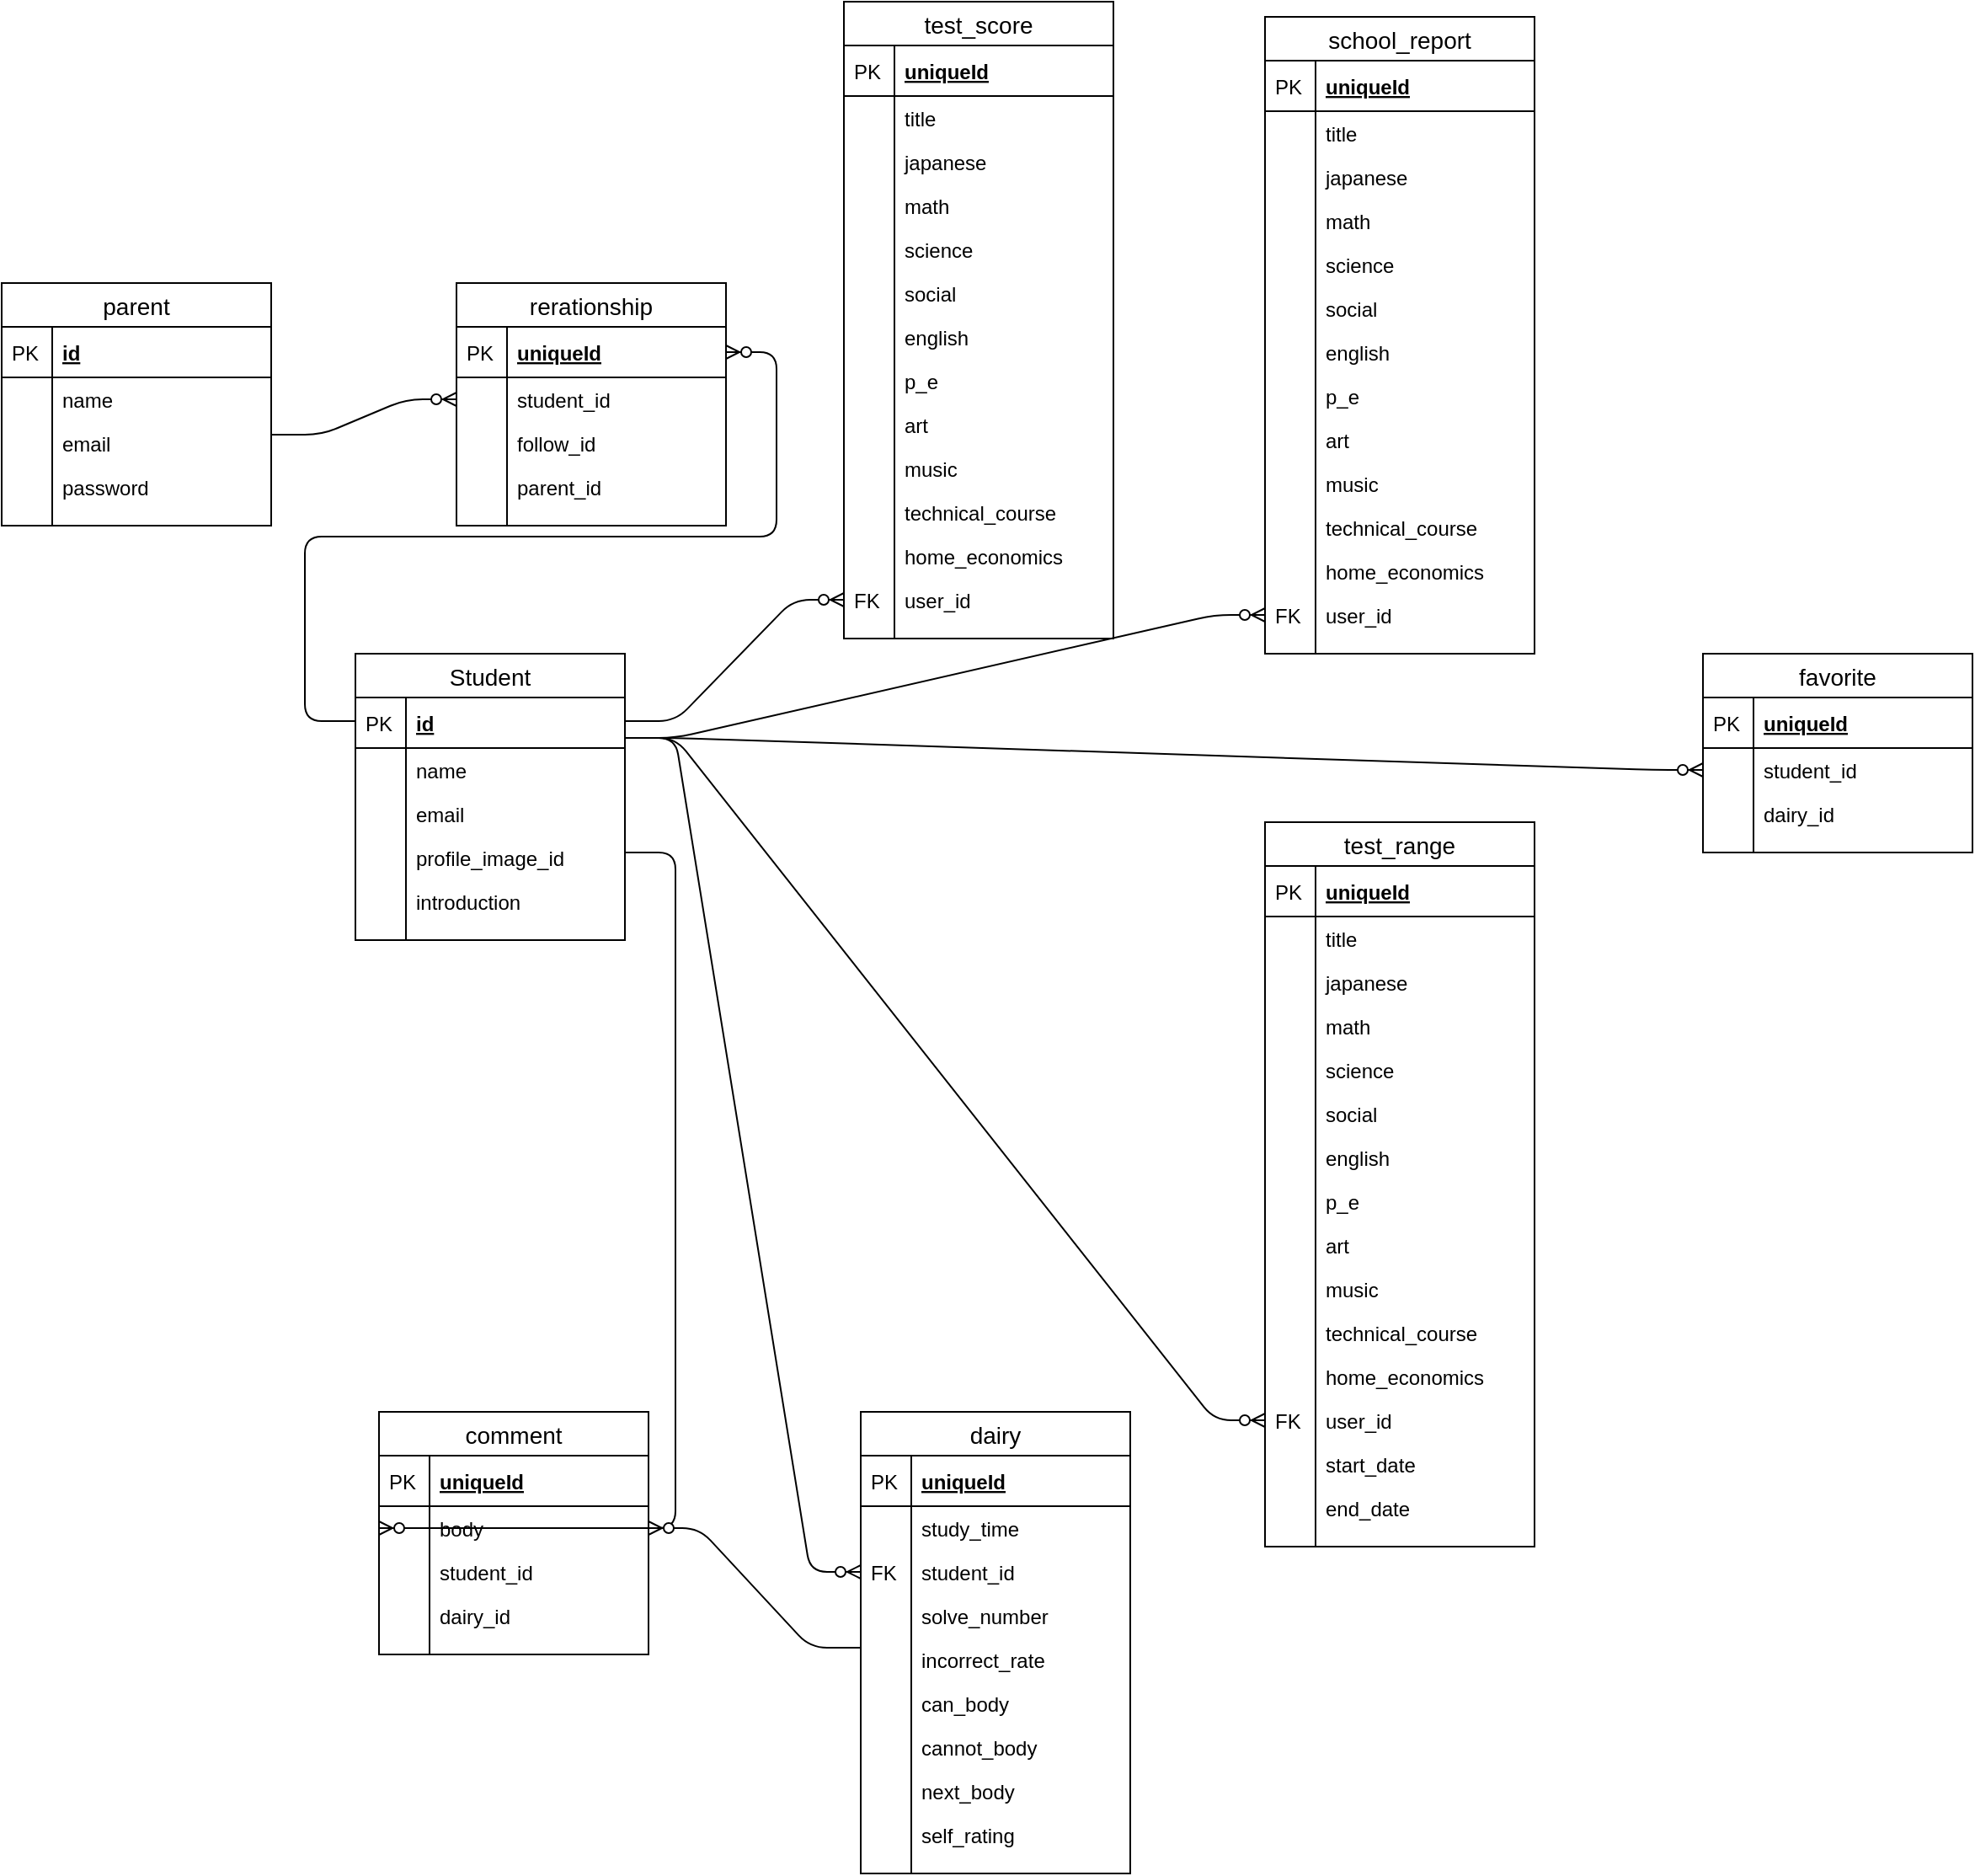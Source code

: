 <mxfile version="13.0.3" type="device"><diagram id="6hGFLwfOUW9BJ-s0fimq" name="Page-1"><mxGraphModel dx="1510" dy="1360" grid="1" gridSize="10" guides="1" tooltips="1" connect="1" arrows="1" fold="1" page="1" pageScale="1" pageWidth="827" pageHeight="1169" math="0" shadow="0"><root><mxCell id="0"/><mxCell id="1" parent="0"/><mxCell id="R1KL6bIySPCAe9kp4poY-214" value="" style="edgeStyle=entityRelationEdgeStyle;fontSize=12;html=1;endArrow=ERzeroToMany;endFill=1;entryX=0;entryY=0.5;entryDx=0;entryDy=0;" edge="1" parent="1" target="R1KL6bIySPCAe9kp4poY-65"><mxGeometry width="100" height="100" relative="1" as="geometry"><mxPoint x="400" y="440" as="sourcePoint"/><mxPoint x="500" y="340" as="targetPoint"/></mxGeometry></mxCell><mxCell id="R1KL6bIySPCAe9kp4poY-5" value="Student" style="swimlane;fontStyle=0;childLayout=stackLayout;horizontal=1;startSize=26;horizontalStack=0;resizeParent=1;resizeParentMax=0;resizeLast=0;collapsible=1;marginBottom=0;align=center;fontSize=14;" vertex="1" parent="1"><mxGeometry x="240" y="400" width="160" height="170" as="geometry"/></mxCell><mxCell id="R1KL6bIySPCAe9kp4poY-6" value="id" style="shape=partialRectangle;top=0;left=0;right=0;bottom=1;align=left;verticalAlign=middle;fillColor=none;spacingLeft=34;spacingRight=4;overflow=hidden;rotatable=0;points=[[0,0.5],[1,0.5]];portConstraint=eastwest;dropTarget=0;fontStyle=5;fontSize=12;" vertex="1" parent="R1KL6bIySPCAe9kp4poY-5"><mxGeometry y="26" width="160" height="30" as="geometry"/></mxCell><mxCell id="R1KL6bIySPCAe9kp4poY-7" value="PK" style="shape=partialRectangle;top=0;left=0;bottom=0;fillColor=none;align=left;verticalAlign=middle;spacingLeft=4;spacingRight=4;overflow=hidden;rotatable=0;points=[];portConstraint=eastwest;part=1;fontSize=12;" vertex="1" connectable="0" parent="R1KL6bIySPCAe9kp4poY-6"><mxGeometry width="30" height="30" as="geometry"/></mxCell><mxCell id="R1KL6bIySPCAe9kp4poY-8" value="name" style="shape=partialRectangle;top=0;left=0;right=0;bottom=0;align=left;verticalAlign=top;fillColor=none;spacingLeft=34;spacingRight=4;overflow=hidden;rotatable=0;points=[[0,0.5],[1,0.5]];portConstraint=eastwest;dropTarget=0;fontSize=12;" vertex="1" parent="R1KL6bIySPCAe9kp4poY-5"><mxGeometry y="56" width="160" height="26" as="geometry"/></mxCell><mxCell id="R1KL6bIySPCAe9kp4poY-9" value="" style="shape=partialRectangle;top=0;left=0;bottom=0;fillColor=none;align=left;verticalAlign=top;spacingLeft=4;spacingRight=4;overflow=hidden;rotatable=0;points=[];portConstraint=eastwest;part=1;fontSize=12;" vertex="1" connectable="0" parent="R1KL6bIySPCAe9kp4poY-8"><mxGeometry width="30" height="26" as="geometry"/></mxCell><mxCell id="R1KL6bIySPCAe9kp4poY-10" value="email" style="shape=partialRectangle;top=0;left=0;right=0;bottom=0;align=left;verticalAlign=top;fillColor=none;spacingLeft=34;spacingRight=4;overflow=hidden;rotatable=0;points=[[0,0.5],[1,0.5]];portConstraint=eastwest;dropTarget=0;fontSize=12;" vertex="1" parent="R1KL6bIySPCAe9kp4poY-5"><mxGeometry y="82" width="160" height="26" as="geometry"/></mxCell><mxCell id="R1KL6bIySPCAe9kp4poY-11" value="" style="shape=partialRectangle;top=0;left=0;bottom=0;fillColor=none;align=left;verticalAlign=top;spacingLeft=4;spacingRight=4;overflow=hidden;rotatable=0;points=[];portConstraint=eastwest;part=1;fontSize=12;" vertex="1" connectable="0" parent="R1KL6bIySPCAe9kp4poY-10"><mxGeometry width="30" height="26" as="geometry"/></mxCell><mxCell id="R1KL6bIySPCAe9kp4poY-139" value="profile_image_id" style="shape=partialRectangle;top=0;left=0;right=0;bottom=0;align=left;verticalAlign=top;fillColor=none;spacingLeft=34;spacingRight=4;overflow=hidden;rotatable=0;points=[[0,0.5],[1,0.5]];portConstraint=eastwest;dropTarget=0;fontSize=12;" vertex="1" parent="R1KL6bIySPCAe9kp4poY-5"><mxGeometry y="108" width="160" height="26" as="geometry"/></mxCell><mxCell id="R1KL6bIySPCAe9kp4poY-140" value="" style="shape=partialRectangle;top=0;left=0;bottom=0;fillColor=none;align=left;verticalAlign=top;spacingLeft=4;spacingRight=4;overflow=hidden;rotatable=0;points=[];portConstraint=eastwest;part=1;fontSize=12;" vertex="1" connectable="0" parent="R1KL6bIySPCAe9kp4poY-139"><mxGeometry width="30" height="26" as="geometry"/></mxCell><mxCell id="R1KL6bIySPCAe9kp4poY-141" value="introduction" style="shape=partialRectangle;top=0;left=0;right=0;bottom=0;align=left;verticalAlign=top;fillColor=none;spacingLeft=34;spacingRight=4;overflow=hidden;rotatable=0;points=[[0,0.5],[1,0.5]];portConstraint=eastwest;dropTarget=0;fontSize=12;" vertex="1" parent="R1KL6bIySPCAe9kp4poY-5"><mxGeometry y="134" width="160" height="26" as="geometry"/></mxCell><mxCell id="R1KL6bIySPCAe9kp4poY-142" value="" style="shape=partialRectangle;top=0;left=0;bottom=0;fillColor=none;align=left;verticalAlign=top;spacingLeft=4;spacingRight=4;overflow=hidden;rotatable=0;points=[];portConstraint=eastwest;part=1;fontSize=12;" vertex="1" connectable="0" parent="R1KL6bIySPCAe9kp4poY-141"><mxGeometry width="30" height="26" as="geometry"/></mxCell><mxCell id="R1KL6bIySPCAe9kp4poY-14" value="" style="shape=partialRectangle;top=0;left=0;right=0;bottom=0;align=left;verticalAlign=top;fillColor=none;spacingLeft=34;spacingRight=4;overflow=hidden;rotatable=0;points=[[0,0.5],[1,0.5]];portConstraint=eastwest;dropTarget=0;fontSize=12;" vertex="1" parent="R1KL6bIySPCAe9kp4poY-5"><mxGeometry y="160" width="160" height="10" as="geometry"/></mxCell><mxCell id="R1KL6bIySPCAe9kp4poY-15" value="" style="shape=partialRectangle;top=0;left=0;bottom=0;fillColor=none;align=left;verticalAlign=top;spacingLeft=4;spacingRight=4;overflow=hidden;rotatable=0;points=[];portConstraint=eastwest;part=1;fontSize=12;" vertex="1" connectable="0" parent="R1KL6bIySPCAe9kp4poY-14"><mxGeometry width="30" height="10" as="geometry"/></mxCell><mxCell id="R1KL6bIySPCAe9kp4poY-115" value="comment" style="swimlane;fontStyle=0;childLayout=stackLayout;horizontal=1;startSize=26;horizontalStack=0;resizeParent=1;resizeParentMax=0;resizeLast=0;collapsible=1;marginBottom=0;align=center;fontSize=14;" vertex="1" parent="1"><mxGeometry x="254" y="850" width="160" height="144" as="geometry"/></mxCell><mxCell id="R1KL6bIySPCAe9kp4poY-116" value="uniqueId" style="shape=partialRectangle;top=0;left=0;right=0;bottom=1;align=left;verticalAlign=middle;fillColor=none;spacingLeft=34;spacingRight=4;overflow=hidden;rotatable=0;points=[[0,0.5],[1,0.5]];portConstraint=eastwest;dropTarget=0;fontStyle=5;fontSize=12;" vertex="1" parent="R1KL6bIySPCAe9kp4poY-115"><mxGeometry y="26" width="160" height="30" as="geometry"/></mxCell><mxCell id="R1KL6bIySPCAe9kp4poY-117" value="PK" style="shape=partialRectangle;top=0;left=0;bottom=0;fillColor=none;align=left;verticalAlign=middle;spacingLeft=4;spacingRight=4;overflow=hidden;rotatable=0;points=[];portConstraint=eastwest;part=1;fontSize=12;" vertex="1" connectable="0" parent="R1KL6bIySPCAe9kp4poY-116"><mxGeometry width="30" height="30" as="geometry"/></mxCell><mxCell id="R1KL6bIySPCAe9kp4poY-118" value="body" style="shape=partialRectangle;top=0;left=0;right=0;bottom=0;align=left;verticalAlign=top;fillColor=none;spacingLeft=34;spacingRight=4;overflow=hidden;rotatable=0;points=[[0,0.5],[1,0.5]];portConstraint=eastwest;dropTarget=0;fontSize=12;" vertex="1" parent="R1KL6bIySPCAe9kp4poY-115"><mxGeometry y="56" width="160" height="26" as="geometry"/></mxCell><mxCell id="R1KL6bIySPCAe9kp4poY-119" value="" style="shape=partialRectangle;top=0;left=0;bottom=0;fillColor=none;align=left;verticalAlign=top;spacingLeft=4;spacingRight=4;overflow=hidden;rotatable=0;points=[];portConstraint=eastwest;part=1;fontSize=12;" vertex="1" connectable="0" parent="R1KL6bIySPCAe9kp4poY-118"><mxGeometry width="30" height="26" as="geometry"/></mxCell><mxCell id="R1KL6bIySPCAe9kp4poY-120" value="student_id" style="shape=partialRectangle;top=0;left=0;right=0;bottom=0;align=left;verticalAlign=top;fillColor=none;spacingLeft=34;spacingRight=4;overflow=hidden;rotatable=0;points=[[0,0.5],[1,0.5]];portConstraint=eastwest;dropTarget=0;fontSize=12;" vertex="1" parent="R1KL6bIySPCAe9kp4poY-115"><mxGeometry y="82" width="160" height="26" as="geometry"/></mxCell><mxCell id="R1KL6bIySPCAe9kp4poY-121" value="" style="shape=partialRectangle;top=0;left=0;bottom=0;fillColor=none;align=left;verticalAlign=top;spacingLeft=4;spacingRight=4;overflow=hidden;rotatable=0;points=[];portConstraint=eastwest;part=1;fontSize=12;" vertex="1" connectable="0" parent="R1KL6bIySPCAe9kp4poY-120"><mxGeometry width="30" height="26" as="geometry"/></mxCell><mxCell id="R1KL6bIySPCAe9kp4poY-122" value="dairy_id" style="shape=partialRectangle;top=0;left=0;right=0;bottom=0;align=left;verticalAlign=top;fillColor=none;spacingLeft=34;spacingRight=4;overflow=hidden;rotatable=0;points=[[0,0.5],[1,0.5]];portConstraint=eastwest;dropTarget=0;fontSize=12;" vertex="1" parent="R1KL6bIySPCAe9kp4poY-115"><mxGeometry y="108" width="160" height="26" as="geometry"/></mxCell><mxCell id="R1KL6bIySPCAe9kp4poY-123" value="" style="shape=partialRectangle;top=0;left=0;bottom=0;fillColor=none;align=left;verticalAlign=top;spacingLeft=4;spacingRight=4;overflow=hidden;rotatable=0;points=[];portConstraint=eastwest;part=1;fontSize=12;" vertex="1" connectable="0" parent="R1KL6bIySPCAe9kp4poY-122"><mxGeometry width="30" height="26" as="geometry"/></mxCell><mxCell id="R1KL6bIySPCAe9kp4poY-124" value="" style="shape=partialRectangle;top=0;left=0;right=0;bottom=0;align=left;verticalAlign=top;fillColor=none;spacingLeft=34;spacingRight=4;overflow=hidden;rotatable=0;points=[[0,0.5],[1,0.5]];portConstraint=eastwest;dropTarget=0;fontSize=12;" vertex="1" parent="R1KL6bIySPCAe9kp4poY-115"><mxGeometry y="134" width="160" height="10" as="geometry"/></mxCell><mxCell id="R1KL6bIySPCAe9kp4poY-125" value="" style="shape=partialRectangle;top=0;left=0;bottom=0;fillColor=none;align=left;verticalAlign=top;spacingLeft=4;spacingRight=4;overflow=hidden;rotatable=0;points=[];portConstraint=eastwest;part=1;fontSize=12;" vertex="1" connectable="0" parent="R1KL6bIySPCAe9kp4poY-124"><mxGeometry width="30" height="10" as="geometry"/></mxCell><mxCell id="R1KL6bIySPCAe9kp4poY-38" value="test_score" style="swimlane;fontStyle=0;childLayout=stackLayout;horizontal=1;startSize=26;horizontalStack=0;resizeParent=1;resizeParentMax=0;resizeLast=0;collapsible=1;marginBottom=0;align=center;fontSize=14;" vertex="1" parent="1"><mxGeometry x="530" y="13" width="160" height="378" as="geometry"/></mxCell><mxCell id="R1KL6bIySPCAe9kp4poY-39" value="uniqueId" style="shape=partialRectangle;top=0;left=0;right=0;bottom=1;align=left;verticalAlign=middle;fillColor=none;spacingLeft=34;spacingRight=4;overflow=hidden;rotatable=0;points=[[0,0.5],[1,0.5]];portConstraint=eastwest;dropTarget=0;fontStyle=5;fontSize=12;" vertex="1" parent="R1KL6bIySPCAe9kp4poY-38"><mxGeometry y="26" width="160" height="30" as="geometry"/></mxCell><mxCell id="R1KL6bIySPCAe9kp4poY-40" value="PK" style="shape=partialRectangle;top=0;left=0;bottom=0;fillColor=none;align=left;verticalAlign=middle;spacingLeft=4;spacingRight=4;overflow=hidden;rotatable=0;points=[];portConstraint=eastwest;part=1;fontSize=12;" vertex="1" connectable="0" parent="R1KL6bIySPCAe9kp4poY-39"><mxGeometry width="30" height="30" as="geometry"/></mxCell><mxCell id="R1KL6bIySPCAe9kp4poY-41" value="title" style="shape=partialRectangle;top=0;left=0;right=0;bottom=0;align=left;verticalAlign=top;fillColor=none;spacingLeft=34;spacingRight=4;overflow=hidden;rotatable=0;points=[[0,0.5],[1,0.5]];portConstraint=eastwest;dropTarget=0;fontSize=12;" vertex="1" parent="R1KL6bIySPCAe9kp4poY-38"><mxGeometry y="56" width="160" height="26" as="geometry"/></mxCell><mxCell id="R1KL6bIySPCAe9kp4poY-42" value="" style="shape=partialRectangle;top=0;left=0;bottom=0;fillColor=none;align=left;verticalAlign=top;spacingLeft=4;spacingRight=4;overflow=hidden;rotatable=0;points=[];portConstraint=eastwest;part=1;fontSize=12;" vertex="1" connectable="0" parent="R1KL6bIySPCAe9kp4poY-41"><mxGeometry width="30" height="26" as="geometry"/></mxCell><mxCell id="R1KL6bIySPCAe9kp4poY-43" value="japanese" style="shape=partialRectangle;top=0;left=0;right=0;bottom=0;align=left;verticalAlign=top;fillColor=none;spacingLeft=34;spacingRight=4;overflow=hidden;rotatable=0;points=[[0,0.5],[1,0.5]];portConstraint=eastwest;dropTarget=0;fontSize=12;" vertex="1" parent="R1KL6bIySPCAe9kp4poY-38"><mxGeometry y="82" width="160" height="26" as="geometry"/></mxCell><mxCell id="R1KL6bIySPCAe9kp4poY-44" value="" style="shape=partialRectangle;top=0;left=0;bottom=0;fillColor=none;align=left;verticalAlign=top;spacingLeft=4;spacingRight=4;overflow=hidden;rotatable=0;points=[];portConstraint=eastwest;part=1;fontSize=12;" vertex="1" connectable="0" parent="R1KL6bIySPCAe9kp4poY-43"><mxGeometry width="30" height="26" as="geometry"/></mxCell><mxCell id="R1KL6bIySPCAe9kp4poY-45" value="math" style="shape=partialRectangle;top=0;left=0;right=0;bottom=0;align=left;verticalAlign=top;fillColor=none;spacingLeft=34;spacingRight=4;overflow=hidden;rotatable=0;points=[[0,0.5],[1,0.5]];portConstraint=eastwest;dropTarget=0;fontSize=12;" vertex="1" parent="R1KL6bIySPCAe9kp4poY-38"><mxGeometry y="108" width="160" height="26" as="geometry"/></mxCell><mxCell id="R1KL6bIySPCAe9kp4poY-46" value="" style="shape=partialRectangle;top=0;left=0;bottom=0;fillColor=none;align=left;verticalAlign=top;spacingLeft=4;spacingRight=4;overflow=hidden;rotatable=0;points=[];portConstraint=eastwest;part=1;fontSize=12;" vertex="1" connectable="0" parent="R1KL6bIySPCAe9kp4poY-45"><mxGeometry width="30" height="26" as="geometry"/></mxCell><mxCell id="R1KL6bIySPCAe9kp4poY-49" value="science" style="shape=partialRectangle;top=0;left=0;right=0;bottom=0;align=left;verticalAlign=top;fillColor=none;spacingLeft=34;spacingRight=4;overflow=hidden;rotatable=0;points=[[0,0.5],[1,0.5]];portConstraint=eastwest;dropTarget=0;fontSize=12;" vertex="1" parent="R1KL6bIySPCAe9kp4poY-38"><mxGeometry y="134" width="160" height="26" as="geometry"/></mxCell><mxCell id="R1KL6bIySPCAe9kp4poY-50" value="" style="shape=partialRectangle;top=0;left=0;bottom=0;fillColor=none;align=left;verticalAlign=top;spacingLeft=4;spacingRight=4;overflow=hidden;rotatable=0;points=[];portConstraint=eastwest;part=1;fontSize=12;" vertex="1" connectable="0" parent="R1KL6bIySPCAe9kp4poY-49"><mxGeometry width="30" height="26" as="geometry"/></mxCell><mxCell id="R1KL6bIySPCAe9kp4poY-51" value="social" style="shape=partialRectangle;top=0;left=0;right=0;bottom=0;align=left;verticalAlign=top;fillColor=none;spacingLeft=34;spacingRight=4;overflow=hidden;rotatable=0;points=[[0,0.5],[1,0.5]];portConstraint=eastwest;dropTarget=0;fontSize=12;" vertex="1" parent="R1KL6bIySPCAe9kp4poY-38"><mxGeometry y="160" width="160" height="26" as="geometry"/></mxCell><mxCell id="R1KL6bIySPCAe9kp4poY-52" value="" style="shape=partialRectangle;top=0;left=0;bottom=0;fillColor=none;align=left;verticalAlign=top;spacingLeft=4;spacingRight=4;overflow=hidden;rotatable=0;points=[];portConstraint=eastwest;part=1;fontSize=12;" vertex="1" connectable="0" parent="R1KL6bIySPCAe9kp4poY-51"><mxGeometry width="30" height="26" as="geometry"/></mxCell><mxCell id="R1KL6bIySPCAe9kp4poY-53" value="english" style="shape=partialRectangle;top=0;left=0;right=0;bottom=0;align=left;verticalAlign=top;fillColor=none;spacingLeft=34;spacingRight=4;overflow=hidden;rotatable=0;points=[[0,0.5],[1,0.5]];portConstraint=eastwest;dropTarget=0;fontSize=12;" vertex="1" parent="R1KL6bIySPCAe9kp4poY-38"><mxGeometry y="186" width="160" height="26" as="geometry"/></mxCell><mxCell id="R1KL6bIySPCAe9kp4poY-54" value="" style="shape=partialRectangle;top=0;left=0;bottom=0;fillColor=none;align=left;verticalAlign=top;spacingLeft=4;spacingRight=4;overflow=hidden;rotatable=0;points=[];portConstraint=eastwest;part=1;fontSize=12;" vertex="1" connectable="0" parent="R1KL6bIySPCAe9kp4poY-53"><mxGeometry width="30" height="26" as="geometry"/></mxCell><mxCell id="R1KL6bIySPCAe9kp4poY-55" value="p_e" style="shape=partialRectangle;top=0;left=0;right=0;bottom=0;align=left;verticalAlign=top;fillColor=none;spacingLeft=34;spacingRight=4;overflow=hidden;rotatable=0;points=[[0,0.5],[1,0.5]];portConstraint=eastwest;dropTarget=0;fontSize=12;" vertex="1" parent="R1KL6bIySPCAe9kp4poY-38"><mxGeometry y="212" width="160" height="26" as="geometry"/></mxCell><mxCell id="R1KL6bIySPCAe9kp4poY-56" value="" style="shape=partialRectangle;top=0;left=0;bottom=0;fillColor=none;align=left;verticalAlign=top;spacingLeft=4;spacingRight=4;overflow=hidden;rotatable=0;points=[];portConstraint=eastwest;part=1;fontSize=12;" vertex="1" connectable="0" parent="R1KL6bIySPCAe9kp4poY-55"><mxGeometry width="30" height="26" as="geometry"/></mxCell><mxCell id="R1KL6bIySPCAe9kp4poY-57" value="art" style="shape=partialRectangle;top=0;left=0;right=0;bottom=0;align=left;verticalAlign=top;fillColor=none;spacingLeft=34;spacingRight=4;overflow=hidden;rotatable=0;points=[[0,0.5],[1,0.5]];portConstraint=eastwest;dropTarget=0;fontSize=12;" vertex="1" parent="R1KL6bIySPCAe9kp4poY-38"><mxGeometry y="238" width="160" height="26" as="geometry"/></mxCell><mxCell id="R1KL6bIySPCAe9kp4poY-58" value="" style="shape=partialRectangle;top=0;left=0;bottom=0;fillColor=none;align=left;verticalAlign=top;spacingLeft=4;spacingRight=4;overflow=hidden;rotatable=0;points=[];portConstraint=eastwest;part=1;fontSize=12;" vertex="1" connectable="0" parent="R1KL6bIySPCAe9kp4poY-57"><mxGeometry width="30" height="26" as="geometry"/></mxCell><mxCell id="R1KL6bIySPCAe9kp4poY-59" value="music" style="shape=partialRectangle;top=0;left=0;right=0;bottom=0;align=left;verticalAlign=top;fillColor=none;spacingLeft=34;spacingRight=4;overflow=hidden;rotatable=0;points=[[0,0.5],[1,0.5]];portConstraint=eastwest;dropTarget=0;fontSize=12;" vertex="1" parent="R1KL6bIySPCAe9kp4poY-38"><mxGeometry y="264" width="160" height="26" as="geometry"/></mxCell><mxCell id="R1KL6bIySPCAe9kp4poY-60" value="" style="shape=partialRectangle;top=0;left=0;bottom=0;fillColor=none;align=left;verticalAlign=top;spacingLeft=4;spacingRight=4;overflow=hidden;rotatable=0;points=[];portConstraint=eastwest;part=1;fontSize=12;" vertex="1" connectable="0" parent="R1KL6bIySPCAe9kp4poY-59"><mxGeometry width="30" height="26" as="geometry"/></mxCell><mxCell id="R1KL6bIySPCAe9kp4poY-61" value="technical_course" style="shape=partialRectangle;top=0;left=0;right=0;bottom=0;align=left;verticalAlign=top;fillColor=none;spacingLeft=34;spacingRight=4;overflow=hidden;rotatable=0;points=[[0,0.5],[1,0.5]];portConstraint=eastwest;dropTarget=0;fontSize=12;" vertex="1" parent="R1KL6bIySPCAe9kp4poY-38"><mxGeometry y="290" width="160" height="26" as="geometry"/></mxCell><mxCell id="R1KL6bIySPCAe9kp4poY-62" value="" style="shape=partialRectangle;top=0;left=0;bottom=0;fillColor=none;align=left;verticalAlign=top;spacingLeft=4;spacingRight=4;overflow=hidden;rotatable=0;points=[];portConstraint=eastwest;part=1;fontSize=12;" vertex="1" connectable="0" parent="R1KL6bIySPCAe9kp4poY-61"><mxGeometry width="30" height="26" as="geometry"/></mxCell><mxCell id="R1KL6bIySPCAe9kp4poY-63" value="home_economics" style="shape=partialRectangle;top=0;left=0;right=0;bottom=0;align=left;verticalAlign=top;fillColor=none;spacingLeft=34;spacingRight=4;overflow=hidden;rotatable=0;points=[[0,0.5],[1,0.5]];portConstraint=eastwest;dropTarget=0;fontSize=12;" vertex="1" parent="R1KL6bIySPCAe9kp4poY-38"><mxGeometry y="316" width="160" height="26" as="geometry"/></mxCell><mxCell id="R1KL6bIySPCAe9kp4poY-64" value="" style="shape=partialRectangle;top=0;left=0;bottom=0;fillColor=none;align=left;verticalAlign=top;spacingLeft=4;spacingRight=4;overflow=hidden;rotatable=0;points=[];portConstraint=eastwest;part=1;fontSize=12;" vertex="1" connectable="0" parent="R1KL6bIySPCAe9kp4poY-63"><mxGeometry width="30" height="26" as="geometry"/></mxCell><mxCell id="R1KL6bIySPCAe9kp4poY-65" value="user_id" style="shape=partialRectangle;top=0;left=0;right=0;bottom=0;align=left;verticalAlign=top;fillColor=none;spacingLeft=34;spacingRight=4;overflow=hidden;rotatable=0;points=[[0,0.5],[1,0.5]];portConstraint=eastwest;dropTarget=0;fontSize=12;" vertex="1" parent="R1KL6bIySPCAe9kp4poY-38"><mxGeometry y="342" width="160" height="26" as="geometry"/></mxCell><mxCell id="R1KL6bIySPCAe9kp4poY-66" value="FK" style="shape=partialRectangle;top=0;left=0;bottom=0;fillColor=none;align=left;verticalAlign=top;spacingLeft=4;spacingRight=4;overflow=hidden;rotatable=0;points=[];portConstraint=eastwest;part=1;fontSize=12;" vertex="1" connectable="0" parent="R1KL6bIySPCAe9kp4poY-65"><mxGeometry width="30" height="26" as="geometry"/></mxCell><mxCell id="R1KL6bIySPCAe9kp4poY-47" value="" style="shape=partialRectangle;top=0;left=0;right=0;bottom=0;align=left;verticalAlign=top;fillColor=none;spacingLeft=34;spacingRight=4;overflow=hidden;rotatable=0;points=[[0,0.5],[1,0.5]];portConstraint=eastwest;dropTarget=0;fontSize=12;" vertex="1" parent="R1KL6bIySPCAe9kp4poY-38"><mxGeometry y="368" width="160" height="10" as="geometry"/></mxCell><mxCell id="R1KL6bIySPCAe9kp4poY-48" value="" style="shape=partialRectangle;top=0;left=0;bottom=0;fillColor=none;align=left;verticalAlign=top;spacingLeft=4;spacingRight=4;overflow=hidden;rotatable=0;points=[];portConstraint=eastwest;part=1;fontSize=12;" vertex="1" connectable="0" parent="R1KL6bIySPCAe9kp4poY-47"><mxGeometry width="30" height="10" as="geometry"/></mxCell><mxCell id="R1KL6bIySPCAe9kp4poY-126" value="dairy" style="swimlane;fontStyle=0;childLayout=stackLayout;horizontal=1;startSize=26;horizontalStack=0;resizeParent=1;resizeParentMax=0;resizeLast=0;collapsible=1;marginBottom=0;align=center;fontSize=14;" vertex="1" parent="1"><mxGeometry x="540" y="850" width="160" height="274" as="geometry"/></mxCell><mxCell id="R1KL6bIySPCAe9kp4poY-127" value="uniqueId" style="shape=partialRectangle;top=0;left=0;right=0;bottom=1;align=left;verticalAlign=middle;fillColor=none;spacingLeft=34;spacingRight=4;overflow=hidden;rotatable=0;points=[[0,0.5],[1,0.5]];portConstraint=eastwest;dropTarget=0;fontStyle=5;fontSize=12;" vertex="1" parent="R1KL6bIySPCAe9kp4poY-126"><mxGeometry y="26" width="160" height="30" as="geometry"/></mxCell><mxCell id="R1KL6bIySPCAe9kp4poY-128" value="PK" style="shape=partialRectangle;top=0;left=0;bottom=0;fillColor=none;align=left;verticalAlign=middle;spacingLeft=4;spacingRight=4;overflow=hidden;rotatable=0;points=[];portConstraint=eastwest;part=1;fontSize=12;" vertex="1" connectable="0" parent="R1KL6bIySPCAe9kp4poY-127"><mxGeometry width="30" height="30" as="geometry"/></mxCell><mxCell id="R1KL6bIySPCAe9kp4poY-129" value="study_time" style="shape=partialRectangle;top=0;left=0;right=0;bottom=0;align=left;verticalAlign=top;fillColor=none;spacingLeft=34;spacingRight=4;overflow=hidden;rotatable=0;points=[[0,0.5],[1,0.5]];portConstraint=eastwest;dropTarget=0;fontSize=12;" vertex="1" parent="R1KL6bIySPCAe9kp4poY-126"><mxGeometry y="56" width="160" height="26" as="geometry"/></mxCell><mxCell id="R1KL6bIySPCAe9kp4poY-130" value="" style="shape=partialRectangle;top=0;left=0;bottom=0;fillColor=none;align=left;verticalAlign=top;spacingLeft=4;spacingRight=4;overflow=hidden;rotatable=0;points=[];portConstraint=eastwest;part=1;fontSize=12;" vertex="1" connectable="0" parent="R1KL6bIySPCAe9kp4poY-129"><mxGeometry width="30" height="26" as="geometry"/></mxCell><mxCell id="R1KL6bIySPCAe9kp4poY-131" value="student_id" style="shape=partialRectangle;top=0;left=0;right=0;bottom=0;align=left;verticalAlign=top;fillColor=none;spacingLeft=34;spacingRight=4;overflow=hidden;rotatable=0;points=[[0,0.5],[1,0.5]];portConstraint=eastwest;dropTarget=0;fontSize=12;" vertex="1" parent="R1KL6bIySPCAe9kp4poY-126"><mxGeometry y="82" width="160" height="26" as="geometry"/></mxCell><mxCell id="R1KL6bIySPCAe9kp4poY-132" value="FK" style="shape=partialRectangle;top=0;left=0;bottom=0;fillColor=none;align=left;verticalAlign=top;spacingLeft=4;spacingRight=4;overflow=hidden;rotatable=0;points=[];portConstraint=eastwest;part=1;fontSize=12;" vertex="1" connectable="0" parent="R1KL6bIySPCAe9kp4poY-131"><mxGeometry width="30" height="26" as="geometry"/></mxCell><mxCell id="R1KL6bIySPCAe9kp4poY-133" value="solve_number" style="shape=partialRectangle;top=0;left=0;right=0;bottom=0;align=left;verticalAlign=top;fillColor=none;spacingLeft=34;spacingRight=4;overflow=hidden;rotatable=0;points=[[0,0.5],[1,0.5]];portConstraint=eastwest;dropTarget=0;fontSize=12;" vertex="1" parent="R1KL6bIySPCAe9kp4poY-126"><mxGeometry y="108" width="160" height="26" as="geometry"/></mxCell><mxCell id="R1KL6bIySPCAe9kp4poY-134" value="" style="shape=partialRectangle;top=0;left=0;bottom=0;fillColor=none;align=left;verticalAlign=top;spacingLeft=4;spacingRight=4;overflow=hidden;rotatable=0;points=[];portConstraint=eastwest;part=1;fontSize=12;" vertex="1" connectable="0" parent="R1KL6bIySPCAe9kp4poY-133"><mxGeometry width="30" height="26" as="geometry"/></mxCell><mxCell id="R1KL6bIySPCAe9kp4poY-149" value="incorrect_rate" style="shape=partialRectangle;top=0;left=0;right=0;bottom=0;align=left;verticalAlign=top;fillColor=none;spacingLeft=34;spacingRight=4;overflow=hidden;rotatable=0;points=[[0,0.5],[1,0.5]];portConstraint=eastwest;dropTarget=0;fontSize=12;" vertex="1" parent="R1KL6bIySPCAe9kp4poY-126"><mxGeometry y="134" width="160" height="26" as="geometry"/></mxCell><mxCell id="R1KL6bIySPCAe9kp4poY-150" value="" style="shape=partialRectangle;top=0;left=0;bottom=0;fillColor=none;align=left;verticalAlign=top;spacingLeft=4;spacingRight=4;overflow=hidden;rotatable=0;points=[];portConstraint=eastwest;part=1;fontSize=12;" vertex="1" connectable="0" parent="R1KL6bIySPCAe9kp4poY-149"><mxGeometry width="30" height="26" as="geometry"/></mxCell><mxCell id="R1KL6bIySPCAe9kp4poY-151" value="can_body" style="shape=partialRectangle;top=0;left=0;right=0;bottom=0;align=left;verticalAlign=top;fillColor=none;spacingLeft=34;spacingRight=4;overflow=hidden;rotatable=0;points=[[0,0.5],[1,0.5]];portConstraint=eastwest;dropTarget=0;fontSize=12;" vertex="1" parent="R1KL6bIySPCAe9kp4poY-126"><mxGeometry y="160" width="160" height="26" as="geometry"/></mxCell><mxCell id="R1KL6bIySPCAe9kp4poY-152" value="" style="shape=partialRectangle;top=0;left=0;bottom=0;fillColor=none;align=left;verticalAlign=top;spacingLeft=4;spacingRight=4;overflow=hidden;rotatable=0;points=[];portConstraint=eastwest;part=1;fontSize=12;" vertex="1" connectable="0" parent="R1KL6bIySPCAe9kp4poY-151"><mxGeometry width="30" height="26" as="geometry"/></mxCell><mxCell id="R1KL6bIySPCAe9kp4poY-153" value="cannot_body" style="shape=partialRectangle;top=0;left=0;right=0;bottom=0;align=left;verticalAlign=top;fillColor=none;spacingLeft=34;spacingRight=4;overflow=hidden;rotatable=0;points=[[0,0.5],[1,0.5]];portConstraint=eastwest;dropTarget=0;fontSize=12;" vertex="1" parent="R1KL6bIySPCAe9kp4poY-126"><mxGeometry y="186" width="160" height="26" as="geometry"/></mxCell><mxCell id="R1KL6bIySPCAe9kp4poY-154" value="" style="shape=partialRectangle;top=0;left=0;bottom=0;fillColor=none;align=left;verticalAlign=top;spacingLeft=4;spacingRight=4;overflow=hidden;rotatable=0;points=[];portConstraint=eastwest;part=1;fontSize=12;" vertex="1" connectable="0" parent="R1KL6bIySPCAe9kp4poY-153"><mxGeometry width="30" height="26" as="geometry"/></mxCell><mxCell id="R1KL6bIySPCAe9kp4poY-155" value="next_body" style="shape=partialRectangle;top=0;left=0;right=0;bottom=0;align=left;verticalAlign=top;fillColor=none;spacingLeft=34;spacingRight=4;overflow=hidden;rotatable=0;points=[[0,0.5],[1,0.5]];portConstraint=eastwest;dropTarget=0;fontSize=12;" vertex="1" parent="R1KL6bIySPCAe9kp4poY-126"><mxGeometry y="212" width="160" height="26" as="geometry"/></mxCell><mxCell id="R1KL6bIySPCAe9kp4poY-156" value="" style="shape=partialRectangle;top=0;left=0;bottom=0;fillColor=none;align=left;verticalAlign=top;spacingLeft=4;spacingRight=4;overflow=hidden;rotatable=0;points=[];portConstraint=eastwest;part=1;fontSize=12;" vertex="1" connectable="0" parent="R1KL6bIySPCAe9kp4poY-155"><mxGeometry width="30" height="26" as="geometry"/></mxCell><mxCell id="R1KL6bIySPCAe9kp4poY-157" value="self_rating" style="shape=partialRectangle;top=0;left=0;right=0;bottom=0;align=left;verticalAlign=top;fillColor=none;spacingLeft=34;spacingRight=4;overflow=hidden;rotatable=0;points=[[0,0.5],[1,0.5]];portConstraint=eastwest;dropTarget=0;fontSize=12;" vertex="1" parent="R1KL6bIySPCAe9kp4poY-126"><mxGeometry y="238" width="160" height="26" as="geometry"/></mxCell><mxCell id="R1KL6bIySPCAe9kp4poY-158" value="" style="shape=partialRectangle;top=0;left=0;bottom=0;fillColor=none;align=left;verticalAlign=top;spacingLeft=4;spacingRight=4;overflow=hidden;rotatable=0;points=[];portConstraint=eastwest;part=1;fontSize=12;" vertex="1" connectable="0" parent="R1KL6bIySPCAe9kp4poY-157"><mxGeometry width="30" height="26" as="geometry"/></mxCell><mxCell id="R1KL6bIySPCAe9kp4poY-135" value="" style="shape=partialRectangle;top=0;left=0;right=0;bottom=0;align=left;verticalAlign=top;fillColor=none;spacingLeft=34;spacingRight=4;overflow=hidden;rotatable=0;points=[[0,0.5],[1,0.5]];portConstraint=eastwest;dropTarget=0;fontSize=12;" vertex="1" parent="R1KL6bIySPCAe9kp4poY-126"><mxGeometry y="264" width="160" height="10" as="geometry"/></mxCell><mxCell id="R1KL6bIySPCAe9kp4poY-136" value="" style="shape=partialRectangle;top=0;left=0;bottom=0;fillColor=none;align=left;verticalAlign=top;spacingLeft=4;spacingRight=4;overflow=hidden;rotatable=0;points=[];portConstraint=eastwest;part=1;fontSize=12;" vertex="1" connectable="0" parent="R1KL6bIySPCAe9kp4poY-135"><mxGeometry width="30" height="10" as="geometry"/></mxCell><mxCell id="R1KL6bIySPCAe9kp4poY-215" value="" style="edgeStyle=entityRelationEdgeStyle;fontSize=12;html=1;endArrow=ERzeroToMany;endFill=1;entryX=0;entryY=0.5;entryDx=0;entryDy=0;" edge="1" parent="1" target="R1KL6bIySPCAe9kp4poY-131"><mxGeometry width="100" height="100" relative="1" as="geometry"><mxPoint x="400" y="450" as="sourcePoint"/><mxPoint x="500" y="350" as="targetPoint"/></mxGeometry></mxCell><mxCell id="R1KL6bIySPCAe9kp4poY-71" value="school_report" style="swimlane;fontStyle=0;childLayout=stackLayout;horizontal=1;startSize=26;horizontalStack=0;resizeParent=1;resizeParentMax=0;resizeLast=0;collapsible=1;marginBottom=0;align=center;fontSize=14;" vertex="1" parent="1"><mxGeometry x="780" y="22" width="160" height="378" as="geometry"/></mxCell><mxCell id="R1KL6bIySPCAe9kp4poY-72" value="uniqueId" style="shape=partialRectangle;top=0;left=0;right=0;bottom=1;align=left;verticalAlign=middle;fillColor=none;spacingLeft=34;spacingRight=4;overflow=hidden;rotatable=0;points=[[0,0.5],[1,0.5]];portConstraint=eastwest;dropTarget=0;fontStyle=5;fontSize=12;" vertex="1" parent="R1KL6bIySPCAe9kp4poY-71"><mxGeometry y="26" width="160" height="30" as="geometry"/></mxCell><mxCell id="R1KL6bIySPCAe9kp4poY-73" value="PK" style="shape=partialRectangle;top=0;left=0;bottom=0;fillColor=none;align=left;verticalAlign=middle;spacingLeft=4;spacingRight=4;overflow=hidden;rotatable=0;points=[];portConstraint=eastwest;part=1;fontSize=12;" vertex="1" connectable="0" parent="R1KL6bIySPCAe9kp4poY-72"><mxGeometry width="30" height="30" as="geometry"/></mxCell><mxCell id="R1KL6bIySPCAe9kp4poY-74" value="title" style="shape=partialRectangle;top=0;left=0;right=0;bottom=0;align=left;verticalAlign=top;fillColor=none;spacingLeft=34;spacingRight=4;overflow=hidden;rotatable=0;points=[[0,0.5],[1,0.5]];portConstraint=eastwest;dropTarget=0;fontSize=12;" vertex="1" parent="R1KL6bIySPCAe9kp4poY-71"><mxGeometry y="56" width="160" height="26" as="geometry"/></mxCell><mxCell id="R1KL6bIySPCAe9kp4poY-75" value="" style="shape=partialRectangle;top=0;left=0;bottom=0;fillColor=none;align=left;verticalAlign=top;spacingLeft=4;spacingRight=4;overflow=hidden;rotatable=0;points=[];portConstraint=eastwest;part=1;fontSize=12;" vertex="1" connectable="0" parent="R1KL6bIySPCAe9kp4poY-74"><mxGeometry width="30" height="26" as="geometry"/></mxCell><mxCell id="R1KL6bIySPCAe9kp4poY-76" value="japanese" style="shape=partialRectangle;top=0;left=0;right=0;bottom=0;align=left;verticalAlign=top;fillColor=none;spacingLeft=34;spacingRight=4;overflow=hidden;rotatable=0;points=[[0,0.5],[1,0.5]];portConstraint=eastwest;dropTarget=0;fontSize=12;" vertex="1" parent="R1KL6bIySPCAe9kp4poY-71"><mxGeometry y="82" width="160" height="26" as="geometry"/></mxCell><mxCell id="R1KL6bIySPCAe9kp4poY-77" value="" style="shape=partialRectangle;top=0;left=0;bottom=0;fillColor=none;align=left;verticalAlign=top;spacingLeft=4;spacingRight=4;overflow=hidden;rotatable=0;points=[];portConstraint=eastwest;part=1;fontSize=12;" vertex="1" connectable="0" parent="R1KL6bIySPCAe9kp4poY-76"><mxGeometry width="30" height="26" as="geometry"/></mxCell><mxCell id="R1KL6bIySPCAe9kp4poY-78" value="math" style="shape=partialRectangle;top=0;left=0;right=0;bottom=0;align=left;verticalAlign=top;fillColor=none;spacingLeft=34;spacingRight=4;overflow=hidden;rotatable=0;points=[[0,0.5],[1,0.5]];portConstraint=eastwest;dropTarget=0;fontSize=12;" vertex="1" parent="R1KL6bIySPCAe9kp4poY-71"><mxGeometry y="108" width="160" height="26" as="geometry"/></mxCell><mxCell id="R1KL6bIySPCAe9kp4poY-79" value="" style="shape=partialRectangle;top=0;left=0;bottom=0;fillColor=none;align=left;verticalAlign=top;spacingLeft=4;spacingRight=4;overflow=hidden;rotatable=0;points=[];portConstraint=eastwest;part=1;fontSize=12;" vertex="1" connectable="0" parent="R1KL6bIySPCAe9kp4poY-78"><mxGeometry width="30" height="26" as="geometry"/></mxCell><mxCell id="R1KL6bIySPCAe9kp4poY-80" value="science" style="shape=partialRectangle;top=0;left=0;right=0;bottom=0;align=left;verticalAlign=top;fillColor=none;spacingLeft=34;spacingRight=4;overflow=hidden;rotatable=0;points=[[0,0.5],[1,0.5]];portConstraint=eastwest;dropTarget=0;fontSize=12;" vertex="1" parent="R1KL6bIySPCAe9kp4poY-71"><mxGeometry y="134" width="160" height="26" as="geometry"/></mxCell><mxCell id="R1KL6bIySPCAe9kp4poY-81" value="" style="shape=partialRectangle;top=0;left=0;bottom=0;fillColor=none;align=left;verticalAlign=top;spacingLeft=4;spacingRight=4;overflow=hidden;rotatable=0;points=[];portConstraint=eastwest;part=1;fontSize=12;" vertex="1" connectable="0" parent="R1KL6bIySPCAe9kp4poY-80"><mxGeometry width="30" height="26" as="geometry"/></mxCell><mxCell id="R1KL6bIySPCAe9kp4poY-82" value="social" style="shape=partialRectangle;top=0;left=0;right=0;bottom=0;align=left;verticalAlign=top;fillColor=none;spacingLeft=34;spacingRight=4;overflow=hidden;rotatable=0;points=[[0,0.5],[1,0.5]];portConstraint=eastwest;dropTarget=0;fontSize=12;" vertex="1" parent="R1KL6bIySPCAe9kp4poY-71"><mxGeometry y="160" width="160" height="26" as="geometry"/></mxCell><mxCell id="R1KL6bIySPCAe9kp4poY-83" value="" style="shape=partialRectangle;top=0;left=0;bottom=0;fillColor=none;align=left;verticalAlign=top;spacingLeft=4;spacingRight=4;overflow=hidden;rotatable=0;points=[];portConstraint=eastwest;part=1;fontSize=12;" vertex="1" connectable="0" parent="R1KL6bIySPCAe9kp4poY-82"><mxGeometry width="30" height="26" as="geometry"/></mxCell><mxCell id="R1KL6bIySPCAe9kp4poY-84" value="english" style="shape=partialRectangle;top=0;left=0;right=0;bottom=0;align=left;verticalAlign=top;fillColor=none;spacingLeft=34;spacingRight=4;overflow=hidden;rotatable=0;points=[[0,0.5],[1,0.5]];portConstraint=eastwest;dropTarget=0;fontSize=12;" vertex="1" parent="R1KL6bIySPCAe9kp4poY-71"><mxGeometry y="186" width="160" height="26" as="geometry"/></mxCell><mxCell id="R1KL6bIySPCAe9kp4poY-85" value="" style="shape=partialRectangle;top=0;left=0;bottom=0;fillColor=none;align=left;verticalAlign=top;spacingLeft=4;spacingRight=4;overflow=hidden;rotatable=0;points=[];portConstraint=eastwest;part=1;fontSize=12;" vertex="1" connectable="0" parent="R1KL6bIySPCAe9kp4poY-84"><mxGeometry width="30" height="26" as="geometry"/></mxCell><mxCell id="R1KL6bIySPCAe9kp4poY-86" value="p_e" style="shape=partialRectangle;top=0;left=0;right=0;bottom=0;align=left;verticalAlign=top;fillColor=none;spacingLeft=34;spacingRight=4;overflow=hidden;rotatable=0;points=[[0,0.5],[1,0.5]];portConstraint=eastwest;dropTarget=0;fontSize=12;" vertex="1" parent="R1KL6bIySPCAe9kp4poY-71"><mxGeometry y="212" width="160" height="26" as="geometry"/></mxCell><mxCell id="R1KL6bIySPCAe9kp4poY-87" value="" style="shape=partialRectangle;top=0;left=0;bottom=0;fillColor=none;align=left;verticalAlign=top;spacingLeft=4;spacingRight=4;overflow=hidden;rotatable=0;points=[];portConstraint=eastwest;part=1;fontSize=12;" vertex="1" connectable="0" parent="R1KL6bIySPCAe9kp4poY-86"><mxGeometry width="30" height="26" as="geometry"/></mxCell><mxCell id="R1KL6bIySPCAe9kp4poY-88" value="art" style="shape=partialRectangle;top=0;left=0;right=0;bottom=0;align=left;verticalAlign=top;fillColor=none;spacingLeft=34;spacingRight=4;overflow=hidden;rotatable=0;points=[[0,0.5],[1,0.5]];portConstraint=eastwest;dropTarget=0;fontSize=12;" vertex="1" parent="R1KL6bIySPCAe9kp4poY-71"><mxGeometry y="238" width="160" height="26" as="geometry"/></mxCell><mxCell id="R1KL6bIySPCAe9kp4poY-89" value="" style="shape=partialRectangle;top=0;left=0;bottom=0;fillColor=none;align=left;verticalAlign=top;spacingLeft=4;spacingRight=4;overflow=hidden;rotatable=0;points=[];portConstraint=eastwest;part=1;fontSize=12;" vertex="1" connectable="0" parent="R1KL6bIySPCAe9kp4poY-88"><mxGeometry width="30" height="26" as="geometry"/></mxCell><mxCell id="R1KL6bIySPCAe9kp4poY-90" value="music" style="shape=partialRectangle;top=0;left=0;right=0;bottom=0;align=left;verticalAlign=top;fillColor=none;spacingLeft=34;spacingRight=4;overflow=hidden;rotatable=0;points=[[0,0.5],[1,0.5]];portConstraint=eastwest;dropTarget=0;fontSize=12;" vertex="1" parent="R1KL6bIySPCAe9kp4poY-71"><mxGeometry y="264" width="160" height="26" as="geometry"/></mxCell><mxCell id="R1KL6bIySPCAe9kp4poY-91" value="" style="shape=partialRectangle;top=0;left=0;bottom=0;fillColor=none;align=left;verticalAlign=top;spacingLeft=4;spacingRight=4;overflow=hidden;rotatable=0;points=[];portConstraint=eastwest;part=1;fontSize=12;" vertex="1" connectable="0" parent="R1KL6bIySPCAe9kp4poY-90"><mxGeometry width="30" height="26" as="geometry"/></mxCell><mxCell id="R1KL6bIySPCAe9kp4poY-92" value="technical_course" style="shape=partialRectangle;top=0;left=0;right=0;bottom=0;align=left;verticalAlign=top;fillColor=none;spacingLeft=34;spacingRight=4;overflow=hidden;rotatable=0;points=[[0,0.5],[1,0.5]];portConstraint=eastwest;dropTarget=0;fontSize=12;" vertex="1" parent="R1KL6bIySPCAe9kp4poY-71"><mxGeometry y="290" width="160" height="26" as="geometry"/></mxCell><mxCell id="R1KL6bIySPCAe9kp4poY-93" value="" style="shape=partialRectangle;top=0;left=0;bottom=0;fillColor=none;align=left;verticalAlign=top;spacingLeft=4;spacingRight=4;overflow=hidden;rotatable=0;points=[];portConstraint=eastwest;part=1;fontSize=12;" vertex="1" connectable="0" parent="R1KL6bIySPCAe9kp4poY-92"><mxGeometry width="30" height="26" as="geometry"/></mxCell><mxCell id="R1KL6bIySPCAe9kp4poY-94" value="home_economics" style="shape=partialRectangle;top=0;left=0;right=0;bottom=0;align=left;verticalAlign=top;fillColor=none;spacingLeft=34;spacingRight=4;overflow=hidden;rotatable=0;points=[[0,0.5],[1,0.5]];portConstraint=eastwest;dropTarget=0;fontSize=12;" vertex="1" parent="R1KL6bIySPCAe9kp4poY-71"><mxGeometry y="316" width="160" height="26" as="geometry"/></mxCell><mxCell id="R1KL6bIySPCAe9kp4poY-95" value="" style="shape=partialRectangle;top=0;left=0;bottom=0;fillColor=none;align=left;verticalAlign=top;spacingLeft=4;spacingRight=4;overflow=hidden;rotatable=0;points=[];portConstraint=eastwest;part=1;fontSize=12;" vertex="1" connectable="0" parent="R1KL6bIySPCAe9kp4poY-94"><mxGeometry width="30" height="26" as="geometry"/></mxCell><mxCell id="R1KL6bIySPCAe9kp4poY-96" value="user_id" style="shape=partialRectangle;top=0;left=0;right=0;bottom=0;align=left;verticalAlign=top;fillColor=none;spacingLeft=34;spacingRight=4;overflow=hidden;rotatable=0;points=[[0,0.5],[1,0.5]];portConstraint=eastwest;dropTarget=0;fontSize=12;" vertex="1" parent="R1KL6bIySPCAe9kp4poY-71"><mxGeometry y="342" width="160" height="26" as="geometry"/></mxCell><mxCell id="R1KL6bIySPCAe9kp4poY-97" value="FK" style="shape=partialRectangle;top=0;left=0;bottom=0;fillColor=none;align=left;verticalAlign=top;spacingLeft=4;spacingRight=4;overflow=hidden;rotatable=0;points=[];portConstraint=eastwest;part=1;fontSize=12;" vertex="1" connectable="0" parent="R1KL6bIySPCAe9kp4poY-96"><mxGeometry width="30" height="26" as="geometry"/></mxCell><mxCell id="R1KL6bIySPCAe9kp4poY-102" value="" style="shape=partialRectangle;top=0;left=0;right=0;bottom=0;align=left;verticalAlign=top;fillColor=none;spacingLeft=34;spacingRight=4;overflow=hidden;rotatable=0;points=[[0,0.5],[1,0.5]];portConstraint=eastwest;dropTarget=0;fontSize=12;" vertex="1" parent="R1KL6bIySPCAe9kp4poY-71"><mxGeometry y="368" width="160" height="10" as="geometry"/></mxCell><mxCell id="R1KL6bIySPCAe9kp4poY-103" value="" style="shape=partialRectangle;top=0;left=0;bottom=0;fillColor=none;align=left;verticalAlign=top;spacingLeft=4;spacingRight=4;overflow=hidden;rotatable=0;points=[];portConstraint=eastwest;part=1;fontSize=12;" vertex="1" connectable="0" parent="R1KL6bIySPCAe9kp4poY-102"><mxGeometry width="30" height="10" as="geometry"/></mxCell><mxCell id="R1KL6bIySPCAe9kp4poY-216" value="" style="edgeStyle=entityRelationEdgeStyle;fontSize=12;html=1;endArrow=ERzeroToMany;endFill=1;entryX=0;entryY=0.5;entryDx=0;entryDy=0;" edge="1" parent="1" target="R1KL6bIySPCAe9kp4poY-96"><mxGeometry width="100" height="100" relative="1" as="geometry"><mxPoint x="400" y="450" as="sourcePoint"/><mxPoint x="760" y="480" as="targetPoint"/></mxGeometry></mxCell><mxCell id="R1KL6bIySPCAe9kp4poY-181" value="test_range" style="swimlane;fontStyle=0;childLayout=stackLayout;horizontal=1;startSize=26;horizontalStack=0;resizeParent=1;resizeParentMax=0;resizeLast=0;collapsible=1;marginBottom=0;align=center;fontSize=14;" vertex="1" parent="1"><mxGeometry x="780" y="500" width="160" height="430" as="geometry"/></mxCell><mxCell id="R1KL6bIySPCAe9kp4poY-182" value="uniqueId" style="shape=partialRectangle;top=0;left=0;right=0;bottom=1;align=left;verticalAlign=middle;fillColor=none;spacingLeft=34;spacingRight=4;overflow=hidden;rotatable=0;points=[[0,0.5],[1,0.5]];portConstraint=eastwest;dropTarget=0;fontStyle=5;fontSize=12;" vertex="1" parent="R1KL6bIySPCAe9kp4poY-181"><mxGeometry y="26" width="160" height="30" as="geometry"/></mxCell><mxCell id="R1KL6bIySPCAe9kp4poY-183" value="PK" style="shape=partialRectangle;top=0;left=0;bottom=0;fillColor=none;align=left;verticalAlign=middle;spacingLeft=4;spacingRight=4;overflow=hidden;rotatable=0;points=[];portConstraint=eastwest;part=1;fontSize=12;" vertex="1" connectable="0" parent="R1KL6bIySPCAe9kp4poY-182"><mxGeometry width="30" height="30" as="geometry"/></mxCell><mxCell id="R1KL6bIySPCAe9kp4poY-184" value="title" style="shape=partialRectangle;top=0;left=0;right=0;bottom=0;align=left;verticalAlign=top;fillColor=none;spacingLeft=34;spacingRight=4;overflow=hidden;rotatable=0;points=[[0,0.5],[1,0.5]];portConstraint=eastwest;dropTarget=0;fontSize=12;" vertex="1" parent="R1KL6bIySPCAe9kp4poY-181"><mxGeometry y="56" width="160" height="26" as="geometry"/></mxCell><mxCell id="R1KL6bIySPCAe9kp4poY-185" value="" style="shape=partialRectangle;top=0;left=0;bottom=0;fillColor=none;align=left;verticalAlign=top;spacingLeft=4;spacingRight=4;overflow=hidden;rotatable=0;points=[];portConstraint=eastwest;part=1;fontSize=12;" vertex="1" connectable="0" parent="R1KL6bIySPCAe9kp4poY-184"><mxGeometry width="30" height="26" as="geometry"/></mxCell><mxCell id="R1KL6bIySPCAe9kp4poY-186" value="japanese" style="shape=partialRectangle;top=0;left=0;right=0;bottom=0;align=left;verticalAlign=top;fillColor=none;spacingLeft=34;spacingRight=4;overflow=hidden;rotatable=0;points=[[0,0.5],[1,0.5]];portConstraint=eastwest;dropTarget=0;fontSize=12;" vertex="1" parent="R1KL6bIySPCAe9kp4poY-181"><mxGeometry y="82" width="160" height="26" as="geometry"/></mxCell><mxCell id="R1KL6bIySPCAe9kp4poY-187" value="" style="shape=partialRectangle;top=0;left=0;bottom=0;fillColor=none;align=left;verticalAlign=top;spacingLeft=4;spacingRight=4;overflow=hidden;rotatable=0;points=[];portConstraint=eastwest;part=1;fontSize=12;" vertex="1" connectable="0" parent="R1KL6bIySPCAe9kp4poY-186"><mxGeometry width="30" height="26" as="geometry"/></mxCell><mxCell id="R1KL6bIySPCAe9kp4poY-188" value="math" style="shape=partialRectangle;top=0;left=0;right=0;bottom=0;align=left;verticalAlign=top;fillColor=none;spacingLeft=34;spacingRight=4;overflow=hidden;rotatable=0;points=[[0,0.5],[1,0.5]];portConstraint=eastwest;dropTarget=0;fontSize=12;" vertex="1" parent="R1KL6bIySPCAe9kp4poY-181"><mxGeometry y="108" width="160" height="26" as="geometry"/></mxCell><mxCell id="R1KL6bIySPCAe9kp4poY-189" value="" style="shape=partialRectangle;top=0;left=0;bottom=0;fillColor=none;align=left;verticalAlign=top;spacingLeft=4;spacingRight=4;overflow=hidden;rotatable=0;points=[];portConstraint=eastwest;part=1;fontSize=12;" vertex="1" connectable="0" parent="R1KL6bIySPCAe9kp4poY-188"><mxGeometry width="30" height="26" as="geometry"/></mxCell><mxCell id="R1KL6bIySPCAe9kp4poY-190" value="science" style="shape=partialRectangle;top=0;left=0;right=0;bottom=0;align=left;verticalAlign=top;fillColor=none;spacingLeft=34;spacingRight=4;overflow=hidden;rotatable=0;points=[[0,0.5],[1,0.5]];portConstraint=eastwest;dropTarget=0;fontSize=12;" vertex="1" parent="R1KL6bIySPCAe9kp4poY-181"><mxGeometry y="134" width="160" height="26" as="geometry"/></mxCell><mxCell id="R1KL6bIySPCAe9kp4poY-191" value="" style="shape=partialRectangle;top=0;left=0;bottom=0;fillColor=none;align=left;verticalAlign=top;spacingLeft=4;spacingRight=4;overflow=hidden;rotatable=0;points=[];portConstraint=eastwest;part=1;fontSize=12;" vertex="1" connectable="0" parent="R1KL6bIySPCAe9kp4poY-190"><mxGeometry width="30" height="26" as="geometry"/></mxCell><mxCell id="R1KL6bIySPCAe9kp4poY-192" value="social" style="shape=partialRectangle;top=0;left=0;right=0;bottom=0;align=left;verticalAlign=top;fillColor=none;spacingLeft=34;spacingRight=4;overflow=hidden;rotatable=0;points=[[0,0.5],[1,0.5]];portConstraint=eastwest;dropTarget=0;fontSize=12;" vertex="1" parent="R1KL6bIySPCAe9kp4poY-181"><mxGeometry y="160" width="160" height="26" as="geometry"/></mxCell><mxCell id="R1KL6bIySPCAe9kp4poY-193" value="" style="shape=partialRectangle;top=0;left=0;bottom=0;fillColor=none;align=left;verticalAlign=top;spacingLeft=4;spacingRight=4;overflow=hidden;rotatable=0;points=[];portConstraint=eastwest;part=1;fontSize=12;" vertex="1" connectable="0" parent="R1KL6bIySPCAe9kp4poY-192"><mxGeometry width="30" height="26" as="geometry"/></mxCell><mxCell id="R1KL6bIySPCAe9kp4poY-194" value="english" style="shape=partialRectangle;top=0;left=0;right=0;bottom=0;align=left;verticalAlign=top;fillColor=none;spacingLeft=34;spacingRight=4;overflow=hidden;rotatable=0;points=[[0,0.5],[1,0.5]];portConstraint=eastwest;dropTarget=0;fontSize=12;" vertex="1" parent="R1KL6bIySPCAe9kp4poY-181"><mxGeometry y="186" width="160" height="26" as="geometry"/></mxCell><mxCell id="R1KL6bIySPCAe9kp4poY-195" value="" style="shape=partialRectangle;top=0;left=0;bottom=0;fillColor=none;align=left;verticalAlign=top;spacingLeft=4;spacingRight=4;overflow=hidden;rotatable=0;points=[];portConstraint=eastwest;part=1;fontSize=12;" vertex="1" connectable="0" parent="R1KL6bIySPCAe9kp4poY-194"><mxGeometry width="30" height="26" as="geometry"/></mxCell><mxCell id="R1KL6bIySPCAe9kp4poY-196" value="p_e" style="shape=partialRectangle;top=0;left=0;right=0;bottom=0;align=left;verticalAlign=top;fillColor=none;spacingLeft=34;spacingRight=4;overflow=hidden;rotatable=0;points=[[0,0.5],[1,0.5]];portConstraint=eastwest;dropTarget=0;fontSize=12;" vertex="1" parent="R1KL6bIySPCAe9kp4poY-181"><mxGeometry y="212" width="160" height="26" as="geometry"/></mxCell><mxCell id="R1KL6bIySPCAe9kp4poY-197" value="" style="shape=partialRectangle;top=0;left=0;bottom=0;fillColor=none;align=left;verticalAlign=top;spacingLeft=4;spacingRight=4;overflow=hidden;rotatable=0;points=[];portConstraint=eastwest;part=1;fontSize=12;" vertex="1" connectable="0" parent="R1KL6bIySPCAe9kp4poY-196"><mxGeometry width="30" height="26" as="geometry"/></mxCell><mxCell id="R1KL6bIySPCAe9kp4poY-198" value="art" style="shape=partialRectangle;top=0;left=0;right=0;bottom=0;align=left;verticalAlign=top;fillColor=none;spacingLeft=34;spacingRight=4;overflow=hidden;rotatable=0;points=[[0,0.5],[1,0.5]];portConstraint=eastwest;dropTarget=0;fontSize=12;" vertex="1" parent="R1KL6bIySPCAe9kp4poY-181"><mxGeometry y="238" width="160" height="26" as="geometry"/></mxCell><mxCell id="R1KL6bIySPCAe9kp4poY-199" value="" style="shape=partialRectangle;top=0;left=0;bottom=0;fillColor=none;align=left;verticalAlign=top;spacingLeft=4;spacingRight=4;overflow=hidden;rotatable=0;points=[];portConstraint=eastwest;part=1;fontSize=12;" vertex="1" connectable="0" parent="R1KL6bIySPCAe9kp4poY-198"><mxGeometry width="30" height="26" as="geometry"/></mxCell><mxCell id="R1KL6bIySPCAe9kp4poY-200" value="music" style="shape=partialRectangle;top=0;left=0;right=0;bottom=0;align=left;verticalAlign=top;fillColor=none;spacingLeft=34;spacingRight=4;overflow=hidden;rotatable=0;points=[[0,0.5],[1,0.5]];portConstraint=eastwest;dropTarget=0;fontSize=12;" vertex="1" parent="R1KL6bIySPCAe9kp4poY-181"><mxGeometry y="264" width="160" height="26" as="geometry"/></mxCell><mxCell id="R1KL6bIySPCAe9kp4poY-201" value="" style="shape=partialRectangle;top=0;left=0;bottom=0;fillColor=none;align=left;verticalAlign=top;spacingLeft=4;spacingRight=4;overflow=hidden;rotatable=0;points=[];portConstraint=eastwest;part=1;fontSize=12;" vertex="1" connectable="0" parent="R1KL6bIySPCAe9kp4poY-200"><mxGeometry width="30" height="26" as="geometry"/></mxCell><mxCell id="R1KL6bIySPCAe9kp4poY-202" value="technical_course" style="shape=partialRectangle;top=0;left=0;right=0;bottom=0;align=left;verticalAlign=top;fillColor=none;spacingLeft=34;spacingRight=4;overflow=hidden;rotatable=0;points=[[0,0.5],[1,0.5]];portConstraint=eastwest;dropTarget=0;fontSize=12;" vertex="1" parent="R1KL6bIySPCAe9kp4poY-181"><mxGeometry y="290" width="160" height="26" as="geometry"/></mxCell><mxCell id="R1KL6bIySPCAe9kp4poY-203" value="" style="shape=partialRectangle;top=0;left=0;bottom=0;fillColor=none;align=left;verticalAlign=top;spacingLeft=4;spacingRight=4;overflow=hidden;rotatable=0;points=[];portConstraint=eastwest;part=1;fontSize=12;" vertex="1" connectable="0" parent="R1KL6bIySPCAe9kp4poY-202"><mxGeometry width="30" height="26" as="geometry"/></mxCell><mxCell id="R1KL6bIySPCAe9kp4poY-204" value="home_economics" style="shape=partialRectangle;top=0;left=0;right=0;bottom=0;align=left;verticalAlign=top;fillColor=none;spacingLeft=34;spacingRight=4;overflow=hidden;rotatable=0;points=[[0,0.5],[1,0.5]];portConstraint=eastwest;dropTarget=0;fontSize=12;" vertex="1" parent="R1KL6bIySPCAe9kp4poY-181"><mxGeometry y="316" width="160" height="26" as="geometry"/></mxCell><mxCell id="R1KL6bIySPCAe9kp4poY-205" value="" style="shape=partialRectangle;top=0;left=0;bottom=0;fillColor=none;align=left;verticalAlign=top;spacingLeft=4;spacingRight=4;overflow=hidden;rotatable=0;points=[];portConstraint=eastwest;part=1;fontSize=12;" vertex="1" connectable="0" parent="R1KL6bIySPCAe9kp4poY-204"><mxGeometry width="30" height="26" as="geometry"/></mxCell><mxCell id="R1KL6bIySPCAe9kp4poY-206" value="user_id" style="shape=partialRectangle;top=0;left=0;right=0;bottom=0;align=left;verticalAlign=top;fillColor=none;spacingLeft=34;spacingRight=4;overflow=hidden;rotatable=0;points=[[0,0.5],[1,0.5]];portConstraint=eastwest;dropTarget=0;fontSize=12;" vertex="1" parent="R1KL6bIySPCAe9kp4poY-181"><mxGeometry y="342" width="160" height="26" as="geometry"/></mxCell><mxCell id="R1KL6bIySPCAe9kp4poY-207" value="FK" style="shape=partialRectangle;top=0;left=0;bottom=0;fillColor=none;align=left;verticalAlign=top;spacingLeft=4;spacingRight=4;overflow=hidden;rotatable=0;points=[];portConstraint=eastwest;part=1;fontSize=12;" vertex="1" connectable="0" parent="R1KL6bIySPCAe9kp4poY-206"><mxGeometry width="30" height="26" as="geometry"/></mxCell><mxCell id="R1KL6bIySPCAe9kp4poY-210" value="start_date" style="shape=partialRectangle;top=0;left=0;right=0;bottom=0;align=left;verticalAlign=top;fillColor=none;spacingLeft=34;spacingRight=4;overflow=hidden;rotatable=0;points=[[0,0.5],[1,0.5]];portConstraint=eastwest;dropTarget=0;fontSize=12;" vertex="1" parent="R1KL6bIySPCAe9kp4poY-181"><mxGeometry y="368" width="160" height="26" as="geometry"/></mxCell><mxCell id="R1KL6bIySPCAe9kp4poY-211" value="" style="shape=partialRectangle;top=0;left=0;bottom=0;fillColor=none;align=left;verticalAlign=top;spacingLeft=4;spacingRight=4;overflow=hidden;rotatable=0;points=[];portConstraint=eastwest;part=1;fontSize=12;" vertex="1" connectable="0" parent="R1KL6bIySPCAe9kp4poY-210"><mxGeometry width="30" height="26" as="geometry"/></mxCell><mxCell id="R1KL6bIySPCAe9kp4poY-212" value="end_date" style="shape=partialRectangle;top=0;left=0;right=0;bottom=0;align=left;verticalAlign=top;fillColor=none;spacingLeft=34;spacingRight=4;overflow=hidden;rotatable=0;points=[[0,0.5],[1,0.5]];portConstraint=eastwest;dropTarget=0;fontSize=12;" vertex="1" parent="R1KL6bIySPCAe9kp4poY-181"><mxGeometry y="394" width="160" height="26" as="geometry"/></mxCell><mxCell id="R1KL6bIySPCAe9kp4poY-213" value="" style="shape=partialRectangle;top=0;left=0;bottom=0;fillColor=none;align=left;verticalAlign=top;spacingLeft=4;spacingRight=4;overflow=hidden;rotatable=0;points=[];portConstraint=eastwest;part=1;fontSize=12;" vertex="1" connectable="0" parent="R1KL6bIySPCAe9kp4poY-212"><mxGeometry width="30" height="26" as="geometry"/></mxCell><mxCell id="R1KL6bIySPCAe9kp4poY-208" value="" style="shape=partialRectangle;top=0;left=0;right=0;bottom=0;align=left;verticalAlign=top;fillColor=none;spacingLeft=34;spacingRight=4;overflow=hidden;rotatable=0;points=[[0,0.5],[1,0.5]];portConstraint=eastwest;dropTarget=0;fontSize=12;" vertex="1" parent="R1KL6bIySPCAe9kp4poY-181"><mxGeometry y="420" width="160" height="10" as="geometry"/></mxCell><mxCell id="R1KL6bIySPCAe9kp4poY-209" value="" style="shape=partialRectangle;top=0;left=0;bottom=0;fillColor=none;align=left;verticalAlign=top;spacingLeft=4;spacingRight=4;overflow=hidden;rotatable=0;points=[];portConstraint=eastwest;part=1;fontSize=12;" vertex="1" connectable="0" parent="R1KL6bIySPCAe9kp4poY-208"><mxGeometry width="30" height="10" as="geometry"/></mxCell><mxCell id="R1KL6bIySPCAe9kp4poY-217" value="" style="edgeStyle=entityRelationEdgeStyle;fontSize=12;html=1;endArrow=ERzeroToMany;endFill=1;entryX=0;entryY=0.5;entryDx=0;entryDy=0;" edge="1" parent="1" target="R1KL6bIySPCAe9kp4poY-206"><mxGeometry width="100" height="100" relative="1" as="geometry"><mxPoint x="400" y="450" as="sourcePoint"/><mxPoint x="500" y="350" as="targetPoint"/></mxGeometry></mxCell><mxCell id="R1KL6bIySPCAe9kp4poY-159" value="favorite" style="swimlane;fontStyle=0;childLayout=stackLayout;horizontal=1;startSize=26;horizontalStack=0;resizeParent=1;resizeParentMax=0;resizeLast=0;collapsible=1;marginBottom=0;align=center;fontSize=14;" vertex="1" parent="1"><mxGeometry x="1040" y="400" width="160" height="118" as="geometry"/></mxCell><mxCell id="R1KL6bIySPCAe9kp4poY-160" value="uniqueId" style="shape=partialRectangle;top=0;left=0;right=0;bottom=1;align=left;verticalAlign=middle;fillColor=none;spacingLeft=34;spacingRight=4;overflow=hidden;rotatable=0;points=[[0,0.5],[1,0.5]];portConstraint=eastwest;dropTarget=0;fontStyle=5;fontSize=12;" vertex="1" parent="R1KL6bIySPCAe9kp4poY-159"><mxGeometry y="26" width="160" height="30" as="geometry"/></mxCell><mxCell id="R1KL6bIySPCAe9kp4poY-161" value="PK" style="shape=partialRectangle;top=0;left=0;bottom=0;fillColor=none;align=left;verticalAlign=middle;spacingLeft=4;spacingRight=4;overflow=hidden;rotatable=0;points=[];portConstraint=eastwest;part=1;fontSize=12;" vertex="1" connectable="0" parent="R1KL6bIySPCAe9kp4poY-160"><mxGeometry width="30" height="30" as="geometry"/></mxCell><mxCell id="R1KL6bIySPCAe9kp4poY-162" value="student_id" style="shape=partialRectangle;top=0;left=0;right=0;bottom=0;align=left;verticalAlign=top;fillColor=none;spacingLeft=34;spacingRight=4;overflow=hidden;rotatable=0;points=[[0,0.5],[1,0.5]];portConstraint=eastwest;dropTarget=0;fontSize=12;" vertex="1" parent="R1KL6bIySPCAe9kp4poY-159"><mxGeometry y="56" width="160" height="26" as="geometry"/></mxCell><mxCell id="R1KL6bIySPCAe9kp4poY-163" value="" style="shape=partialRectangle;top=0;left=0;bottom=0;fillColor=none;align=left;verticalAlign=top;spacingLeft=4;spacingRight=4;overflow=hidden;rotatable=0;points=[];portConstraint=eastwest;part=1;fontSize=12;" vertex="1" connectable="0" parent="R1KL6bIySPCAe9kp4poY-162"><mxGeometry width="30" height="26" as="geometry"/></mxCell><mxCell id="R1KL6bIySPCAe9kp4poY-164" value="dairy_id" style="shape=partialRectangle;top=0;left=0;right=0;bottom=0;align=left;verticalAlign=top;fillColor=none;spacingLeft=34;spacingRight=4;overflow=hidden;rotatable=0;points=[[0,0.5],[1,0.5]];portConstraint=eastwest;dropTarget=0;fontSize=12;" vertex="1" parent="R1KL6bIySPCAe9kp4poY-159"><mxGeometry y="82" width="160" height="26" as="geometry"/></mxCell><mxCell id="R1KL6bIySPCAe9kp4poY-165" value="" style="shape=partialRectangle;top=0;left=0;bottom=0;fillColor=none;align=left;verticalAlign=top;spacingLeft=4;spacingRight=4;overflow=hidden;rotatable=0;points=[];portConstraint=eastwest;part=1;fontSize=12;" vertex="1" connectable="0" parent="R1KL6bIySPCAe9kp4poY-164"><mxGeometry width="30" height="26" as="geometry"/></mxCell><mxCell id="R1KL6bIySPCAe9kp4poY-168" value="" style="shape=partialRectangle;top=0;left=0;right=0;bottom=0;align=left;verticalAlign=top;fillColor=none;spacingLeft=34;spacingRight=4;overflow=hidden;rotatable=0;points=[[0,0.5],[1,0.5]];portConstraint=eastwest;dropTarget=0;fontSize=12;" vertex="1" parent="R1KL6bIySPCAe9kp4poY-159"><mxGeometry y="108" width="160" height="10" as="geometry"/></mxCell><mxCell id="R1KL6bIySPCAe9kp4poY-169" value="" style="shape=partialRectangle;top=0;left=0;bottom=0;fillColor=none;align=left;verticalAlign=top;spacingLeft=4;spacingRight=4;overflow=hidden;rotatable=0;points=[];portConstraint=eastwest;part=1;fontSize=12;" vertex="1" connectable="0" parent="R1KL6bIySPCAe9kp4poY-168"><mxGeometry width="30" height="10" as="geometry"/></mxCell><mxCell id="R1KL6bIySPCAe9kp4poY-218" value="" style="edgeStyle=entityRelationEdgeStyle;fontSize=12;html=1;endArrow=ERzeroToMany;endFill=1;entryX=0;entryY=0.5;entryDx=0;entryDy=0;" edge="1" parent="1" target="R1KL6bIySPCAe9kp4poY-162"><mxGeometry width="100" height="100" relative="1" as="geometry"><mxPoint x="400" y="450" as="sourcePoint"/><mxPoint x="1020" y="480" as="targetPoint"/></mxGeometry></mxCell><mxCell id="R1KL6bIySPCAe9kp4poY-16" value="parent" style="swimlane;fontStyle=0;childLayout=stackLayout;horizontal=1;startSize=26;horizontalStack=0;resizeParent=1;resizeParentMax=0;resizeLast=0;collapsible=1;marginBottom=0;align=center;fontSize=14;" vertex="1" parent="1"><mxGeometry x="30" y="180" width="160" height="144" as="geometry"/></mxCell><mxCell id="R1KL6bIySPCAe9kp4poY-17" value="id" style="shape=partialRectangle;top=0;left=0;right=0;bottom=1;align=left;verticalAlign=middle;fillColor=none;spacingLeft=34;spacingRight=4;overflow=hidden;rotatable=0;points=[[0,0.5],[1,0.5]];portConstraint=eastwest;dropTarget=0;fontStyle=5;fontSize=12;" vertex="1" parent="R1KL6bIySPCAe9kp4poY-16"><mxGeometry y="26" width="160" height="30" as="geometry"/></mxCell><mxCell id="R1KL6bIySPCAe9kp4poY-18" value="PK" style="shape=partialRectangle;top=0;left=0;bottom=0;fillColor=none;align=left;verticalAlign=middle;spacingLeft=4;spacingRight=4;overflow=hidden;rotatable=0;points=[];portConstraint=eastwest;part=1;fontSize=12;" vertex="1" connectable="0" parent="R1KL6bIySPCAe9kp4poY-17"><mxGeometry width="30" height="30" as="geometry"/></mxCell><mxCell id="R1KL6bIySPCAe9kp4poY-19" value="name" style="shape=partialRectangle;top=0;left=0;right=0;bottom=0;align=left;verticalAlign=top;fillColor=none;spacingLeft=34;spacingRight=4;overflow=hidden;rotatable=0;points=[[0,0.5],[1,0.5]];portConstraint=eastwest;dropTarget=0;fontSize=12;" vertex="1" parent="R1KL6bIySPCAe9kp4poY-16"><mxGeometry y="56" width="160" height="26" as="geometry"/></mxCell><mxCell id="R1KL6bIySPCAe9kp4poY-20" value="" style="shape=partialRectangle;top=0;left=0;bottom=0;fillColor=none;align=left;verticalAlign=top;spacingLeft=4;spacingRight=4;overflow=hidden;rotatable=0;points=[];portConstraint=eastwest;part=1;fontSize=12;" vertex="1" connectable="0" parent="R1KL6bIySPCAe9kp4poY-19"><mxGeometry width="30" height="26" as="geometry"/></mxCell><mxCell id="R1KL6bIySPCAe9kp4poY-21" value="email" style="shape=partialRectangle;top=0;left=0;right=0;bottom=0;align=left;verticalAlign=top;fillColor=none;spacingLeft=34;spacingRight=4;overflow=hidden;rotatable=0;points=[[0,0.5],[1,0.5]];portConstraint=eastwest;dropTarget=0;fontSize=12;" vertex="1" parent="R1KL6bIySPCAe9kp4poY-16"><mxGeometry y="82" width="160" height="26" as="geometry"/></mxCell><mxCell id="R1KL6bIySPCAe9kp4poY-22" value="" style="shape=partialRectangle;top=0;left=0;bottom=0;fillColor=none;align=left;verticalAlign=top;spacingLeft=4;spacingRight=4;overflow=hidden;rotatable=0;points=[];portConstraint=eastwest;part=1;fontSize=12;" vertex="1" connectable="0" parent="R1KL6bIySPCAe9kp4poY-21"><mxGeometry width="30" height="26" as="geometry"/></mxCell><mxCell id="R1KL6bIySPCAe9kp4poY-23" value="password" style="shape=partialRectangle;top=0;left=0;right=0;bottom=0;align=left;verticalAlign=top;fillColor=none;spacingLeft=34;spacingRight=4;overflow=hidden;rotatable=0;points=[[0,0.5],[1,0.5]];portConstraint=eastwest;dropTarget=0;fontSize=12;" vertex="1" parent="R1KL6bIySPCAe9kp4poY-16"><mxGeometry y="108" width="160" height="26" as="geometry"/></mxCell><mxCell id="R1KL6bIySPCAe9kp4poY-24" value="" style="shape=partialRectangle;top=0;left=0;bottom=0;fillColor=none;align=left;verticalAlign=top;spacingLeft=4;spacingRight=4;overflow=hidden;rotatable=0;points=[];portConstraint=eastwest;part=1;fontSize=12;" vertex="1" connectable="0" parent="R1KL6bIySPCAe9kp4poY-23"><mxGeometry width="30" height="26" as="geometry"/></mxCell><mxCell id="R1KL6bIySPCAe9kp4poY-25" value="" style="shape=partialRectangle;top=0;left=0;right=0;bottom=0;align=left;verticalAlign=top;fillColor=none;spacingLeft=34;spacingRight=4;overflow=hidden;rotatable=0;points=[[0,0.5],[1,0.5]];portConstraint=eastwest;dropTarget=0;fontSize=12;" vertex="1" parent="R1KL6bIySPCAe9kp4poY-16"><mxGeometry y="134" width="160" height="10" as="geometry"/></mxCell><mxCell id="R1KL6bIySPCAe9kp4poY-26" value="" style="shape=partialRectangle;top=0;left=0;bottom=0;fillColor=none;align=left;verticalAlign=top;spacingLeft=4;spacingRight=4;overflow=hidden;rotatable=0;points=[];portConstraint=eastwest;part=1;fontSize=12;" vertex="1" connectable="0" parent="R1KL6bIySPCAe9kp4poY-25"><mxGeometry width="30" height="10" as="geometry"/></mxCell><mxCell id="R1KL6bIySPCAe9kp4poY-104" value="rerationship" style="swimlane;fontStyle=0;childLayout=stackLayout;horizontal=1;startSize=26;horizontalStack=0;resizeParent=1;resizeParentMax=0;resizeLast=0;collapsible=1;marginBottom=0;align=center;fontSize=14;" vertex="1" parent="1"><mxGeometry x="300" y="180" width="160" height="144" as="geometry"/></mxCell><mxCell id="R1KL6bIySPCAe9kp4poY-105" value="uniqueId" style="shape=partialRectangle;top=0;left=0;right=0;bottom=1;align=left;verticalAlign=middle;fillColor=none;spacingLeft=34;spacingRight=4;overflow=hidden;rotatable=0;points=[[0,0.5],[1,0.5]];portConstraint=eastwest;dropTarget=0;fontStyle=5;fontSize=12;" vertex="1" parent="R1KL6bIySPCAe9kp4poY-104"><mxGeometry y="26" width="160" height="30" as="geometry"/></mxCell><mxCell id="R1KL6bIySPCAe9kp4poY-106" value="PK" style="shape=partialRectangle;top=0;left=0;bottom=0;fillColor=none;align=left;verticalAlign=middle;spacingLeft=4;spacingRight=4;overflow=hidden;rotatable=0;points=[];portConstraint=eastwest;part=1;fontSize=12;" vertex="1" connectable="0" parent="R1KL6bIySPCAe9kp4poY-105"><mxGeometry width="30" height="30" as="geometry"/></mxCell><mxCell id="R1KL6bIySPCAe9kp4poY-107" value="student_id" style="shape=partialRectangle;top=0;left=0;right=0;bottom=0;align=left;verticalAlign=top;fillColor=none;spacingLeft=34;spacingRight=4;overflow=hidden;rotatable=0;points=[[0,0.5],[1,0.5]];portConstraint=eastwest;dropTarget=0;fontSize=12;" vertex="1" parent="R1KL6bIySPCAe9kp4poY-104"><mxGeometry y="56" width="160" height="26" as="geometry"/></mxCell><mxCell id="R1KL6bIySPCAe9kp4poY-108" value="" style="shape=partialRectangle;top=0;left=0;bottom=0;fillColor=none;align=left;verticalAlign=top;spacingLeft=4;spacingRight=4;overflow=hidden;rotatable=0;points=[];portConstraint=eastwest;part=1;fontSize=12;" vertex="1" connectable="0" parent="R1KL6bIySPCAe9kp4poY-107"><mxGeometry width="30" height="26" as="geometry"/></mxCell><mxCell id="R1KL6bIySPCAe9kp4poY-109" value="follow_id" style="shape=partialRectangle;top=0;left=0;right=0;bottom=0;align=left;verticalAlign=top;fillColor=none;spacingLeft=34;spacingRight=4;overflow=hidden;rotatable=0;points=[[0,0.5],[1,0.5]];portConstraint=eastwest;dropTarget=0;fontSize=12;" vertex="1" parent="R1KL6bIySPCAe9kp4poY-104"><mxGeometry y="82" width="160" height="26" as="geometry"/></mxCell><mxCell id="R1KL6bIySPCAe9kp4poY-110" value="" style="shape=partialRectangle;top=0;left=0;bottom=0;fillColor=none;align=left;verticalAlign=top;spacingLeft=4;spacingRight=4;overflow=hidden;rotatable=0;points=[];portConstraint=eastwest;part=1;fontSize=12;" vertex="1" connectable="0" parent="R1KL6bIySPCAe9kp4poY-109"><mxGeometry width="30" height="26" as="geometry"/></mxCell><mxCell id="R1KL6bIySPCAe9kp4poY-137" value="parent_id" style="shape=partialRectangle;top=0;left=0;right=0;bottom=0;align=left;verticalAlign=top;fillColor=none;spacingLeft=34;spacingRight=4;overflow=hidden;rotatable=0;points=[[0,0.5],[1,0.5]];portConstraint=eastwest;dropTarget=0;fontSize=12;" vertex="1" parent="R1KL6bIySPCAe9kp4poY-104"><mxGeometry y="108" width="160" height="26" as="geometry"/></mxCell><mxCell id="R1KL6bIySPCAe9kp4poY-138" value="" style="shape=partialRectangle;top=0;left=0;bottom=0;fillColor=none;align=left;verticalAlign=top;spacingLeft=4;spacingRight=4;overflow=hidden;rotatable=0;points=[];portConstraint=eastwest;part=1;fontSize=12;" vertex="1" connectable="0" parent="R1KL6bIySPCAe9kp4poY-137"><mxGeometry width="30" height="26" as="geometry"/></mxCell><mxCell id="R1KL6bIySPCAe9kp4poY-113" value="" style="shape=partialRectangle;top=0;left=0;right=0;bottom=0;align=left;verticalAlign=top;fillColor=none;spacingLeft=34;spacingRight=4;overflow=hidden;rotatable=0;points=[[0,0.5],[1,0.5]];portConstraint=eastwest;dropTarget=0;fontSize=12;" vertex="1" parent="R1KL6bIySPCAe9kp4poY-104"><mxGeometry y="134" width="160" height="10" as="geometry"/></mxCell><mxCell id="R1KL6bIySPCAe9kp4poY-114" value="" style="shape=partialRectangle;top=0;left=0;bottom=0;fillColor=none;align=left;verticalAlign=top;spacingLeft=4;spacingRight=4;overflow=hidden;rotatable=0;points=[];portConstraint=eastwest;part=1;fontSize=12;" vertex="1" connectable="0" parent="R1KL6bIySPCAe9kp4poY-113"><mxGeometry width="30" height="10" as="geometry"/></mxCell><mxCell id="R1KL6bIySPCAe9kp4poY-220" value="" style="edgeStyle=entityRelationEdgeStyle;fontSize=12;html=1;endArrow=ERzeroToMany;endFill=1;entryX=0;entryY=0.5;entryDx=0;entryDy=0;" edge="1" parent="1" target="R1KL6bIySPCAe9kp4poY-107"><mxGeometry width="100" height="100" relative="1" as="geometry"><mxPoint x="190" y="270" as="sourcePoint"/><mxPoint x="290" y="170" as="targetPoint"/></mxGeometry></mxCell><mxCell id="R1KL6bIySPCAe9kp4poY-221" value="" style="edgeStyle=entityRelationEdgeStyle;fontSize=12;html=1;endArrow=none;endFill=0;strokeColor=#000000;startArrow=ERzeroToMany;startFill=1;exitX=1;exitY=0.5;exitDx=0;exitDy=0;" edge="1" parent="1" source="R1KL6bIySPCAe9kp4poY-105"><mxGeometry width="100" height="100" relative="1" as="geometry"><mxPoint x="140" y="540" as="sourcePoint"/><mxPoint x="240" y="440" as="targetPoint"/></mxGeometry></mxCell><mxCell id="R1KL6bIySPCAe9kp4poY-222" value="" style="edgeStyle=entityRelationEdgeStyle;fontSize=12;html=1;endArrow=ERzeroToMany;endFill=1;strokeColor=#000000;entryX=0;entryY=0.5;entryDx=0;entryDy=0;" edge="1" parent="1" target="R1KL6bIySPCAe9kp4poY-118"><mxGeometry width="100" height="100" relative="1" as="geometry"><mxPoint x="400" y="518" as="sourcePoint"/><mxPoint x="500" y="418" as="targetPoint"/></mxGeometry></mxCell><mxCell id="R1KL6bIySPCAe9kp4poY-223" value="" style="edgeStyle=entityRelationEdgeStyle;fontSize=12;html=1;endArrow=none;endFill=0;strokeColor=#000000;exitX=1;exitY=0.5;exitDx=0;exitDy=0;startArrow=ERzeroToMany;startFill=1;" edge="1" parent="1" source="R1KL6bIySPCAe9kp4poY-118"><mxGeometry width="100" height="100" relative="1" as="geometry"><mxPoint x="440" y="1090" as="sourcePoint"/><mxPoint x="540" y="990" as="targetPoint"/></mxGeometry></mxCell></root></mxGraphModel></diagram></mxfile>
